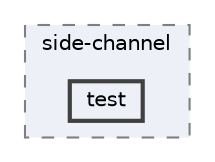 digraph "test"
{
 // INTERACTIVE_SVG=YES
 // LATEX_PDF_SIZE
  bgcolor="transparent";
  edge [fontname=Helvetica,fontsize=10,labelfontname=Helvetica,labelfontsize=10];
  node [fontname=Helvetica,fontsize=10,shape=box,height=0.2,width=0.4];
  compound=true
  subgraph clusterdir_8b2228b5494410690606a6e6c4a34a0a {
    graph [ bgcolor="#edf0f7", pencolor="grey50", label="side-channel", fontname=Helvetica,fontsize=10 style="filled,dashed", URL="dir_8b2228b5494410690606a6e6c4a34a0a.html",tooltip=""]
  dir_e1c8bea1b6e6f9d7096b1fa3667e36c6 [label="test", fillcolor="#edf0f7", color="grey25", style="filled,bold", URL="dir_e1c8bea1b6e6f9d7096b1fa3667e36c6.html",tooltip=""];
  }
}

